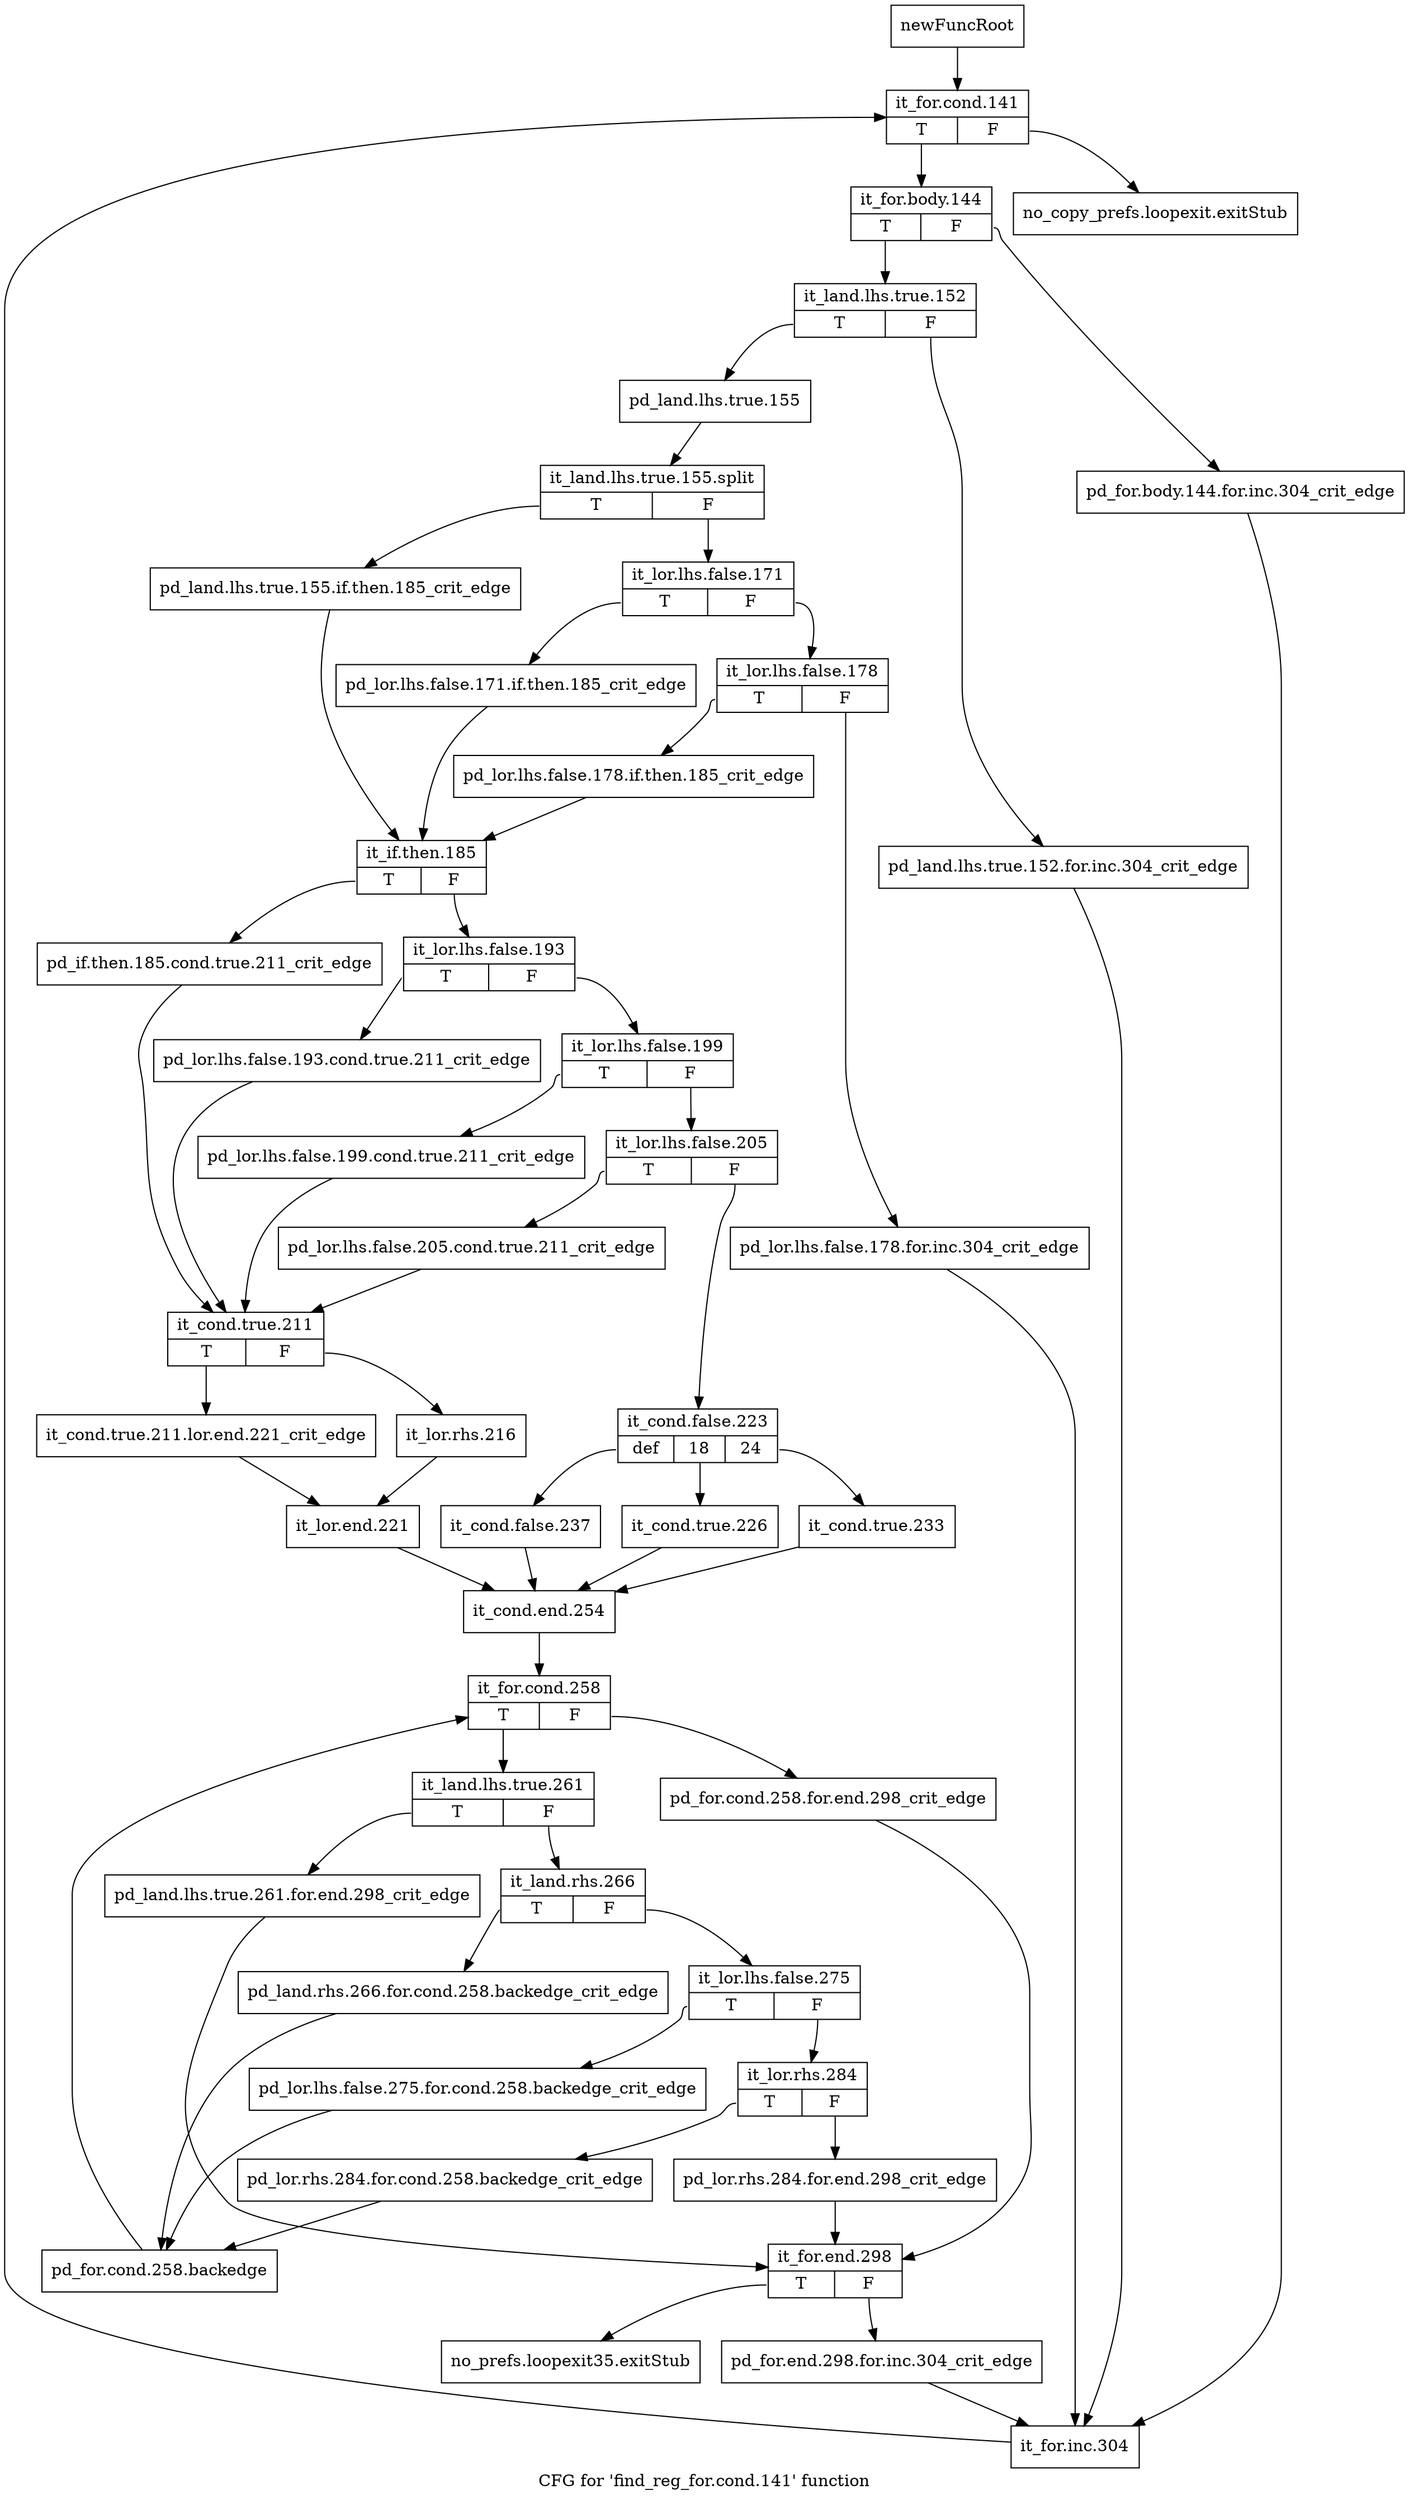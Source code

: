 digraph "CFG for 'find_reg_for.cond.141' function" {
	label="CFG for 'find_reg_for.cond.141' function";

	Node0xb251850 [shape=record,label="{newFuncRoot}"];
	Node0xb251850 -> Node0xb251940;
	Node0xb2518a0 [shape=record,label="{no_copy_prefs.loopexit.exitStub}"];
	Node0xb2518f0 [shape=record,label="{no_prefs.loopexit35.exitStub}"];
	Node0xb251940 [shape=record,label="{it_for.cond.141|{<s0>T|<s1>F}}"];
	Node0xb251940:s0 -> Node0xb251990;
	Node0xb251940:s1 -> Node0xb2518a0;
	Node0xb251990 [shape=record,label="{it_for.body.144|{<s0>T|<s1>F}}"];
	Node0xb251990:s0 -> Node0xb251a30;
	Node0xb251990:s1 -> Node0xb2519e0;
	Node0xb2519e0 [shape=record,label="{pd_for.body.144.for.inc.304_crit_edge}"];
	Node0xb2519e0 -> Node0xb2526b0;
	Node0xb251a30 [shape=record,label="{it_land.lhs.true.152|{<s0>T|<s1>F}}"];
	Node0xb251a30:s0 -> Node0xb251ad0;
	Node0xb251a30:s1 -> Node0xb251a80;
	Node0xb251a80 [shape=record,label="{pd_land.lhs.true.152.for.inc.304_crit_edge}"];
	Node0xb251a80 -> Node0xb2526b0;
	Node0xb251ad0 [shape=record,label="{pd_land.lhs.true.155}"];
	Node0xb251ad0 -> Node0xf6951f0;
	Node0xf6951f0 [shape=record,label="{it_land.lhs.true.155.split|{<s0>T|<s1>F}}"];
	Node0xf6951f0:s0 -> Node0xb251cb0;
	Node0xf6951f0:s1 -> Node0xb251b20;
	Node0xb251b20 [shape=record,label="{it_lor.lhs.false.171|{<s0>T|<s1>F}}"];
	Node0xb251b20:s0 -> Node0xb251c60;
	Node0xb251b20:s1 -> Node0xb251b70;
	Node0xb251b70 [shape=record,label="{it_lor.lhs.false.178|{<s0>T|<s1>F}}"];
	Node0xb251b70:s0 -> Node0xb251c10;
	Node0xb251b70:s1 -> Node0xb251bc0;
	Node0xb251bc0 [shape=record,label="{pd_lor.lhs.false.178.for.inc.304_crit_edge}"];
	Node0xb251bc0 -> Node0xb2526b0;
	Node0xb251c10 [shape=record,label="{pd_lor.lhs.false.178.if.then.185_crit_edge}"];
	Node0xb251c10 -> Node0xb251d00;
	Node0xb251c60 [shape=record,label="{pd_lor.lhs.false.171.if.then.185_crit_edge}"];
	Node0xb251c60 -> Node0xb251d00;
	Node0xb251cb0 [shape=record,label="{pd_land.lhs.true.155.if.then.185_crit_edge}"];
	Node0xb251cb0 -> Node0xb251d00;
	Node0xb251d00 [shape=record,label="{it_if.then.185|{<s0>T|<s1>F}}"];
	Node0xb251d00:s0 -> Node0xb252070;
	Node0xb251d00:s1 -> Node0xb251d50;
	Node0xb251d50 [shape=record,label="{it_lor.lhs.false.193|{<s0>T|<s1>F}}"];
	Node0xb251d50:s0 -> Node0xb252020;
	Node0xb251d50:s1 -> Node0xb251da0;
	Node0xb251da0 [shape=record,label="{it_lor.lhs.false.199|{<s0>T|<s1>F}}"];
	Node0xb251da0:s0 -> Node0xb251fd0;
	Node0xb251da0:s1 -> Node0xb251df0;
	Node0xb251df0 [shape=record,label="{it_lor.lhs.false.205|{<s0>T|<s1>F}}"];
	Node0xb251df0:s0 -> Node0xb251f80;
	Node0xb251df0:s1 -> Node0xb251e40;
	Node0xb251e40 [shape=record,label="{it_cond.false.223|{<s0>def|<s1>18|<s2>24}}"];
	Node0xb251e40:s0 -> Node0xb251f30;
	Node0xb251e40:s1 -> Node0xb251ee0;
	Node0xb251e40:s2 -> Node0xb251e90;
	Node0xb251e90 [shape=record,label="{it_cond.true.233}"];
	Node0xb251e90 -> Node0xb252200;
	Node0xb251ee0 [shape=record,label="{it_cond.true.226}"];
	Node0xb251ee0 -> Node0xb252200;
	Node0xb251f30 [shape=record,label="{it_cond.false.237}"];
	Node0xb251f30 -> Node0xb252200;
	Node0xb251f80 [shape=record,label="{pd_lor.lhs.false.205.cond.true.211_crit_edge}"];
	Node0xb251f80 -> Node0xb2520c0;
	Node0xb251fd0 [shape=record,label="{pd_lor.lhs.false.199.cond.true.211_crit_edge}"];
	Node0xb251fd0 -> Node0xb2520c0;
	Node0xb252020 [shape=record,label="{pd_lor.lhs.false.193.cond.true.211_crit_edge}"];
	Node0xb252020 -> Node0xb2520c0;
	Node0xb252070 [shape=record,label="{pd_if.then.185.cond.true.211_crit_edge}"];
	Node0xb252070 -> Node0xb2520c0;
	Node0xb2520c0 [shape=record,label="{it_cond.true.211|{<s0>T|<s1>F}}"];
	Node0xb2520c0:s0 -> Node0xb252160;
	Node0xb2520c0:s1 -> Node0xb252110;
	Node0xb252110 [shape=record,label="{it_lor.rhs.216}"];
	Node0xb252110 -> Node0xb2521b0;
	Node0xb252160 [shape=record,label="{it_cond.true.211.lor.end.221_crit_edge}"];
	Node0xb252160 -> Node0xb2521b0;
	Node0xb2521b0 [shape=record,label="{it_lor.end.221}"];
	Node0xb2521b0 -> Node0xb252200;
	Node0xb252200 [shape=record,label="{it_cond.end.254}"];
	Node0xb252200 -> Node0xb252250;
	Node0xb252250 [shape=record,label="{it_for.cond.258|{<s0>T|<s1>F}}"];
	Node0xb252250:s0 -> Node0xb2522f0;
	Node0xb252250:s1 -> Node0xb2522a0;
	Node0xb2522a0 [shape=record,label="{pd_for.cond.258.for.end.298_crit_edge}"];
	Node0xb2522a0 -> Node0xb252610;
	Node0xb2522f0 [shape=record,label="{it_land.lhs.true.261|{<s0>T|<s1>F}}"];
	Node0xb2522f0:s0 -> Node0xb2525c0;
	Node0xb2522f0:s1 -> Node0xb252340;
	Node0xb252340 [shape=record,label="{it_land.rhs.266|{<s0>T|<s1>F}}"];
	Node0xb252340:s0 -> Node0xb252520;
	Node0xb252340:s1 -> Node0xb252390;
	Node0xb252390 [shape=record,label="{it_lor.lhs.false.275|{<s0>T|<s1>F}}"];
	Node0xb252390:s0 -> Node0xb2524d0;
	Node0xb252390:s1 -> Node0xb2523e0;
	Node0xb2523e0 [shape=record,label="{it_lor.rhs.284|{<s0>T|<s1>F}}"];
	Node0xb2523e0:s0 -> Node0xb252480;
	Node0xb2523e0:s1 -> Node0xb252430;
	Node0xb252430 [shape=record,label="{pd_lor.rhs.284.for.end.298_crit_edge}"];
	Node0xb252430 -> Node0xb252610;
	Node0xb252480 [shape=record,label="{pd_lor.rhs.284.for.cond.258.backedge_crit_edge}"];
	Node0xb252480 -> Node0xb252570;
	Node0xb2524d0 [shape=record,label="{pd_lor.lhs.false.275.for.cond.258.backedge_crit_edge}"];
	Node0xb2524d0 -> Node0xb252570;
	Node0xb252520 [shape=record,label="{pd_land.rhs.266.for.cond.258.backedge_crit_edge}"];
	Node0xb252520 -> Node0xb252570;
	Node0xb252570 [shape=record,label="{pd_for.cond.258.backedge}"];
	Node0xb252570 -> Node0xb252250;
	Node0xb2525c0 [shape=record,label="{pd_land.lhs.true.261.for.end.298_crit_edge}"];
	Node0xb2525c0 -> Node0xb252610;
	Node0xb252610 [shape=record,label="{it_for.end.298|{<s0>T|<s1>F}}"];
	Node0xb252610:s0 -> Node0xb2518f0;
	Node0xb252610:s1 -> Node0xb252660;
	Node0xb252660 [shape=record,label="{pd_for.end.298.for.inc.304_crit_edge}"];
	Node0xb252660 -> Node0xb2526b0;
	Node0xb2526b0 [shape=record,label="{it_for.inc.304}"];
	Node0xb2526b0 -> Node0xb251940;
}
